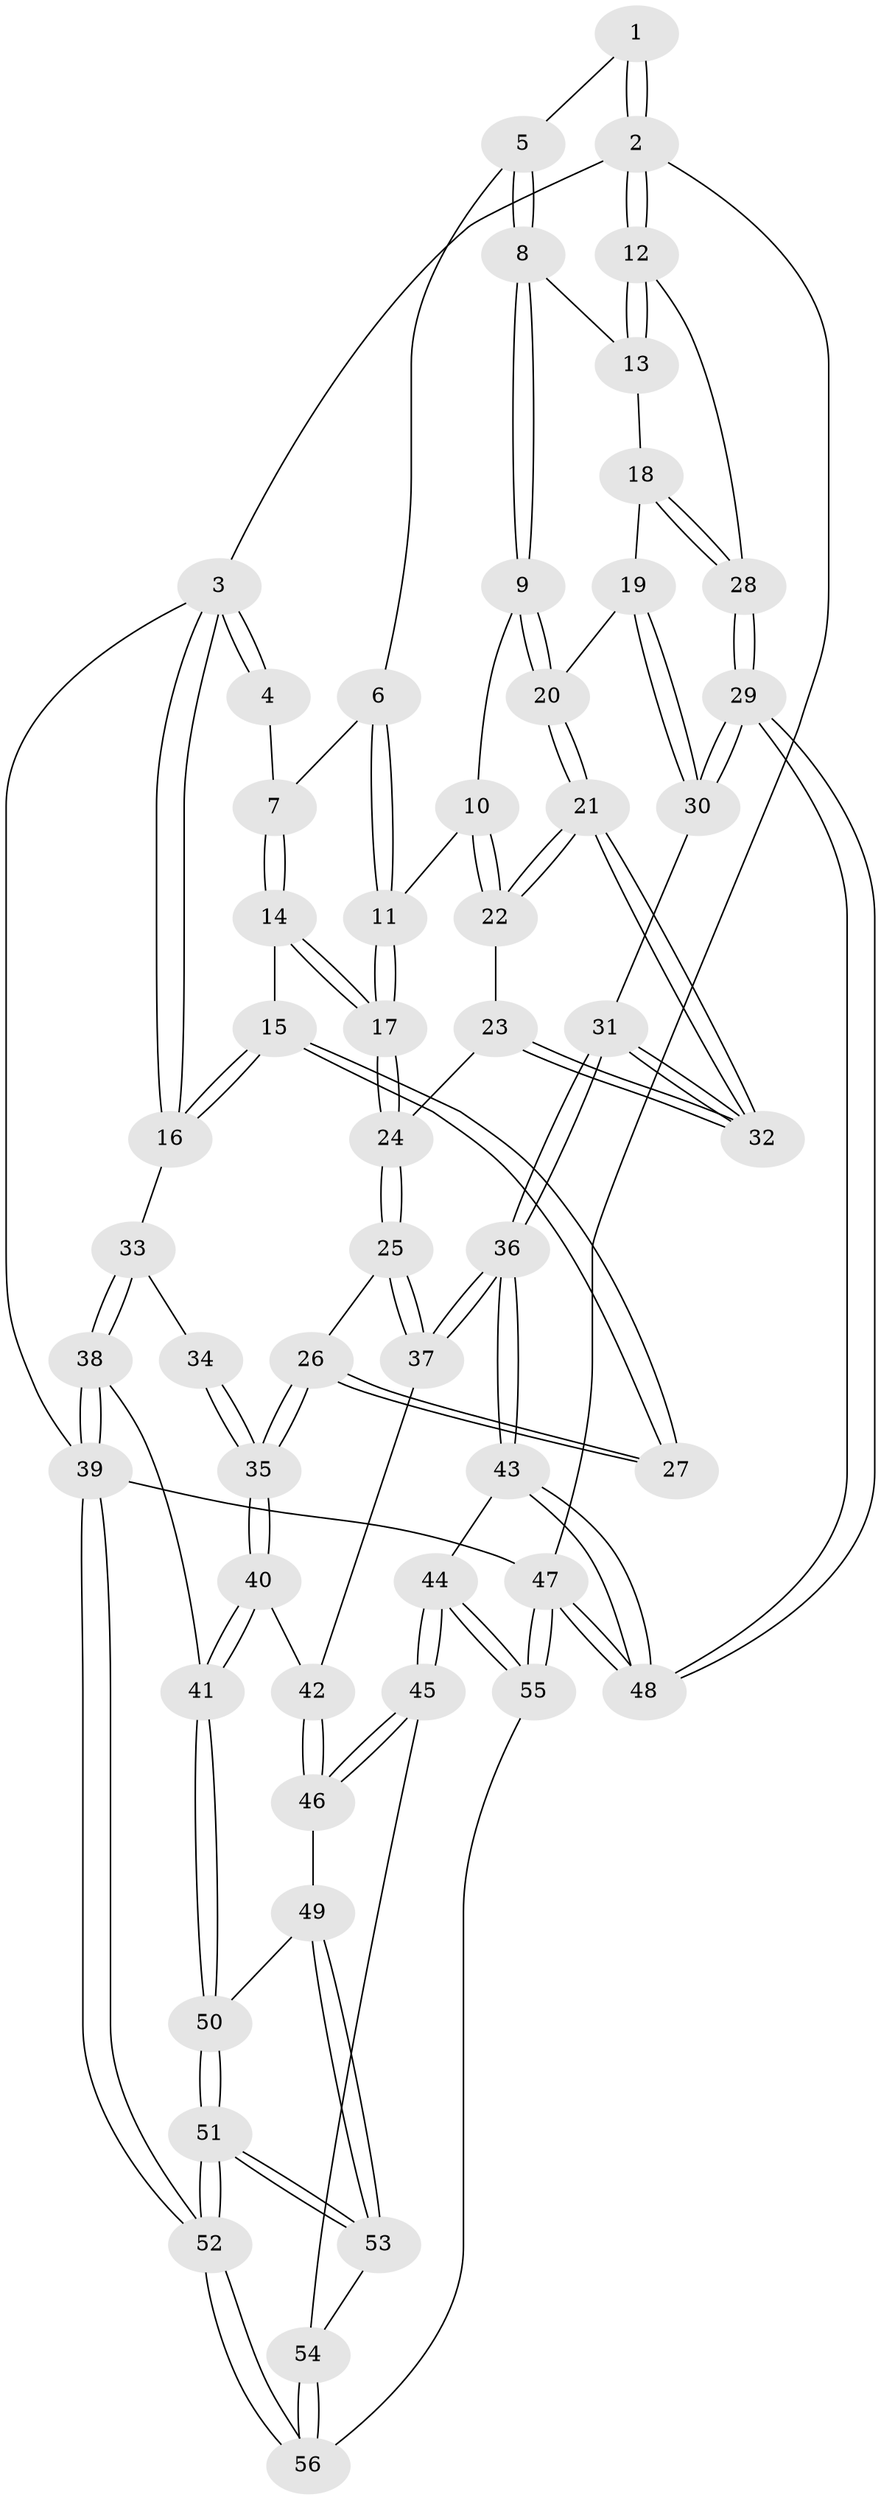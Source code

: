 // coarse degree distribution, {3: 0.06060606060606061, 8: 0.030303030303030304, 4: 0.5151515151515151, 5: 0.30303030303030304, 6: 0.06060606060606061, 2: 0.030303030303030304}
// Generated by graph-tools (version 1.1) at 2025/24/03/03/25 07:24:35]
// undirected, 56 vertices, 137 edges
graph export_dot {
graph [start="1"]
  node [color=gray90,style=filled];
  1 [pos="+0.786061964738415+0"];
  2 [pos="+1+0"];
  3 [pos="+0+0"];
  4 [pos="+0.3806006824725993+0"];
  5 [pos="+0.7422508038161586+0.03951722774091929"];
  6 [pos="+0.6185181065438773+0.08566496886385672"];
  7 [pos="+0.3875674050826587+0.08216894041176336"];
  8 [pos="+0.7644262851748308+0.09917412710981152"];
  9 [pos="+0.7323587733932118+0.21441581075162522"];
  10 [pos="+0.6381069101355601+0.2667445166547612"];
  11 [pos="+0.5421310773096575+0.2577951036472825"];
  12 [pos="+1+0.17147780297799095"];
  13 [pos="+0.9261744797055036+0.1789585691759589"];
  14 [pos="+0.3635218464871667+0.13600954518591174"];
  15 [pos="+0.24856620338178473+0.19085957584557536"];
  16 [pos="+0+0.21606012648677472"];
  17 [pos="+0.4891826797889166+0.27432549093965736"];
  18 [pos="+0.8719311583391146+0.33785566334612555"];
  19 [pos="+0.8505304476281247+0.34225610166662734"];
  20 [pos="+0.790909457752238+0.33941089354907455"];
  21 [pos="+0.7487042205371625+0.40122276743963153"];
  22 [pos="+0.6476775408507485+0.35629378481783547"];
  23 [pos="+0.6053417442395876+0.3900072661885585"];
  24 [pos="+0.47822485898098144+0.40441305504661357"];
  25 [pos="+0.4557384491057472+0.4483649366800331"];
  26 [pos="+0.3512476120826416+0.4245926767872428"];
  27 [pos="+0.343047218604082+0.4192467712302313"];
  28 [pos="+1+0.4554513314493406"];
  29 [pos="+1+0.6061492314593226"];
  30 [pos="+0.8799650491251493+0.6111886490787674"];
  31 [pos="+0.736547707667333+0.6310416392007536"];
  32 [pos="+0.7314616468934454+0.5447787050345679"];
  33 [pos="+0+0.21916403525652678"];
  34 [pos="+0.19724653615102947+0.42933082062140454"];
  35 [pos="+0.2199648376714883+0.6035197880680847"];
  36 [pos="+0.6490671547086441+0.6992706625013303"];
  37 [pos="+0.4600907308542012+0.46304320898343104"];
  38 [pos="+0+0.5931934381801516"];
  39 [pos="+0+1"];
  40 [pos="+0.21813193479278503+0.6141369974031679"];
  41 [pos="+0.18142473171311357+0.6495821001864387"];
  42 [pos="+0.32714084940399024+0.6075175909668323"];
  43 [pos="+0.6430609932062678+0.7144198411716727"];
  44 [pos="+0.6205100968131568+0.7573456881289194"];
  45 [pos="+0.5446568478329787+0.7707163963147661"];
  46 [pos="+0.483569194269808+0.7544329546047377"];
  47 [pos="+1+1"];
  48 [pos="+1+1"];
  49 [pos="+0.3894521199035827+0.7615831238046489"];
  50 [pos="+0.21711438784304415+0.7463351250169108"];
  51 [pos="+0.15156491245080808+1"];
  52 [pos="+0+1"];
  53 [pos="+0.17531219963538178+1"];
  54 [pos="+0.43045147383890625+0.884876537642338"];
  55 [pos="+0.7524013351159637+1"];
  56 [pos="+0.4847819587021345+1"];
  1 -- 2;
  1 -- 2;
  1 -- 5;
  2 -- 3;
  2 -- 12;
  2 -- 12;
  2 -- 47;
  3 -- 4;
  3 -- 4;
  3 -- 16;
  3 -- 16;
  3 -- 39;
  4 -- 7;
  5 -- 6;
  5 -- 8;
  5 -- 8;
  6 -- 7;
  6 -- 11;
  6 -- 11;
  7 -- 14;
  7 -- 14;
  8 -- 9;
  8 -- 9;
  8 -- 13;
  9 -- 10;
  9 -- 20;
  9 -- 20;
  10 -- 11;
  10 -- 22;
  10 -- 22;
  11 -- 17;
  11 -- 17;
  12 -- 13;
  12 -- 13;
  12 -- 28;
  13 -- 18;
  14 -- 15;
  14 -- 17;
  14 -- 17;
  15 -- 16;
  15 -- 16;
  15 -- 27;
  15 -- 27;
  16 -- 33;
  17 -- 24;
  17 -- 24;
  18 -- 19;
  18 -- 28;
  18 -- 28;
  19 -- 20;
  19 -- 30;
  19 -- 30;
  20 -- 21;
  20 -- 21;
  21 -- 22;
  21 -- 22;
  21 -- 32;
  21 -- 32;
  22 -- 23;
  23 -- 24;
  23 -- 32;
  23 -- 32;
  24 -- 25;
  24 -- 25;
  25 -- 26;
  25 -- 37;
  25 -- 37;
  26 -- 27;
  26 -- 27;
  26 -- 35;
  26 -- 35;
  28 -- 29;
  28 -- 29;
  29 -- 30;
  29 -- 30;
  29 -- 48;
  29 -- 48;
  30 -- 31;
  31 -- 32;
  31 -- 32;
  31 -- 36;
  31 -- 36;
  33 -- 34;
  33 -- 38;
  33 -- 38;
  34 -- 35;
  34 -- 35;
  35 -- 40;
  35 -- 40;
  36 -- 37;
  36 -- 37;
  36 -- 43;
  36 -- 43;
  37 -- 42;
  38 -- 39;
  38 -- 39;
  38 -- 41;
  39 -- 52;
  39 -- 52;
  39 -- 47;
  40 -- 41;
  40 -- 41;
  40 -- 42;
  41 -- 50;
  41 -- 50;
  42 -- 46;
  42 -- 46;
  43 -- 44;
  43 -- 48;
  43 -- 48;
  44 -- 45;
  44 -- 45;
  44 -- 55;
  44 -- 55;
  45 -- 46;
  45 -- 46;
  45 -- 54;
  46 -- 49;
  47 -- 48;
  47 -- 48;
  47 -- 55;
  47 -- 55;
  49 -- 50;
  49 -- 53;
  49 -- 53;
  50 -- 51;
  50 -- 51;
  51 -- 52;
  51 -- 52;
  51 -- 53;
  51 -- 53;
  52 -- 56;
  52 -- 56;
  53 -- 54;
  54 -- 56;
  54 -- 56;
  55 -- 56;
}

